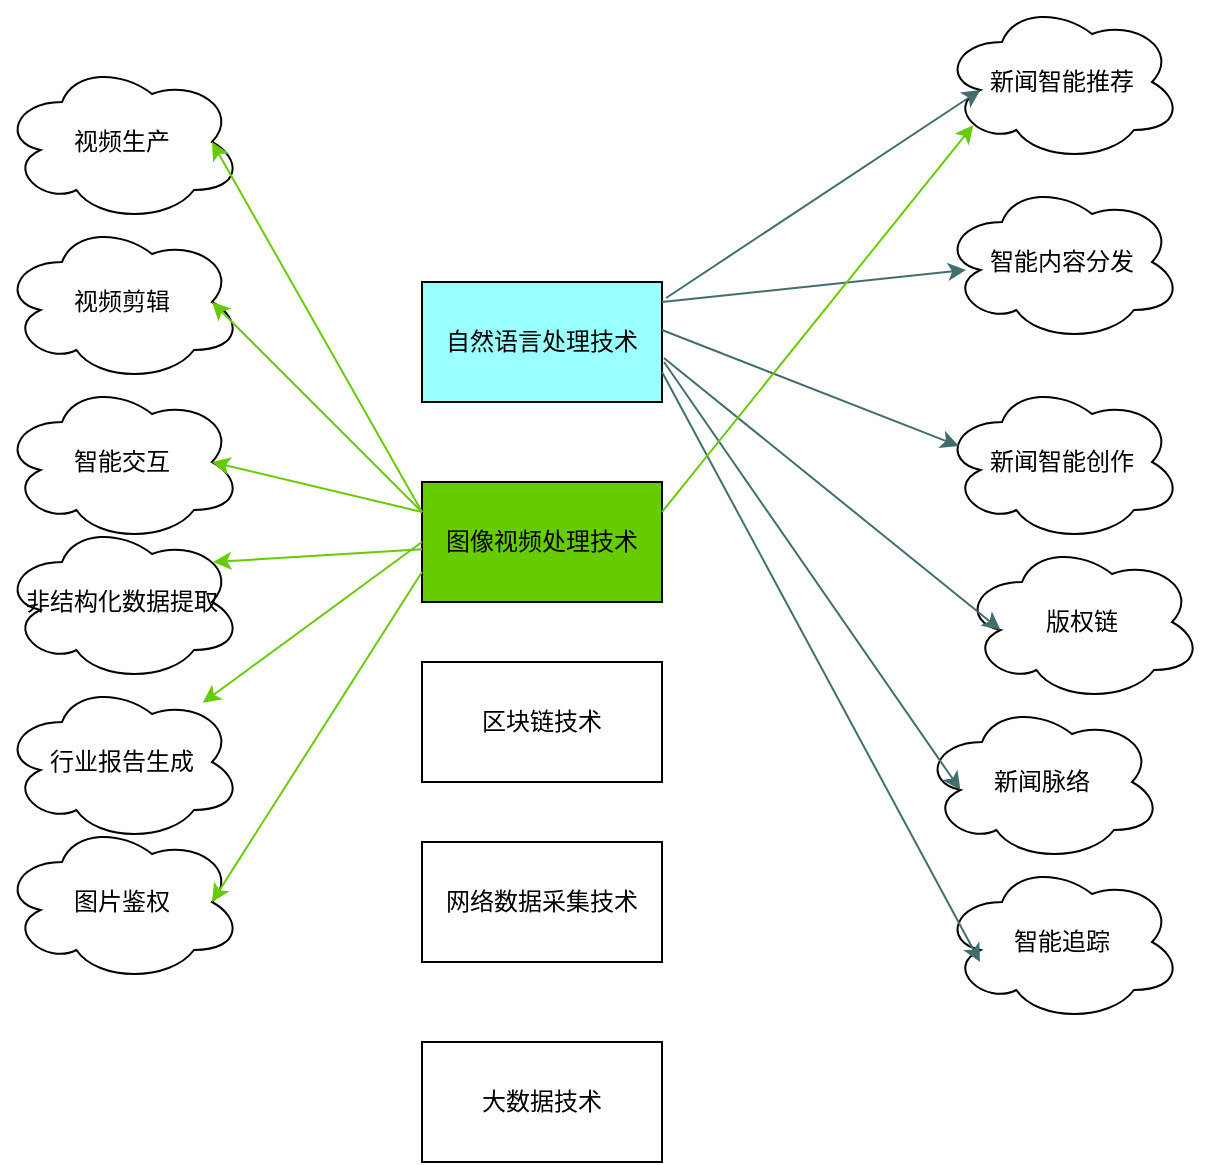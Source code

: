 <mxfile version="14.7.1" type="github">
  <diagram id="Hf1YYj-2--Os9QsoZA_u" name="Page-1">
    <mxGraphModel dx="1426" dy="793" grid="1" gridSize="10" guides="1" tooltips="1" connect="1" arrows="1" fold="1" page="1" pageScale="1" pageWidth="827" pageHeight="1169" math="0" shadow="0">
      <root>
        <mxCell id="0" />
        <mxCell id="1" parent="0" />
        <mxCell id="azWivLgqcrbx1NGYGaVv-1" value="自然语言处理技术" style="rounded=0;whiteSpace=wrap;html=1;fillColor=#99FFFF;" vertex="1" parent="1">
          <mxGeometry x="260" y="200" width="120" height="60" as="geometry" />
        </mxCell>
        <mxCell id="azWivLgqcrbx1NGYGaVv-2" value="图像视频处理技术" style="rounded=0;whiteSpace=wrap;html=1;fillColor=#66CC00;" vertex="1" parent="1">
          <mxGeometry x="260" y="300" width="120" height="60" as="geometry" />
        </mxCell>
        <mxCell id="azWivLgqcrbx1NGYGaVv-3" value="区块链技术" style="whiteSpace=wrap;html=1;" vertex="1" parent="1">
          <mxGeometry x="260" y="390" width="120" height="60" as="geometry" />
        </mxCell>
        <mxCell id="azWivLgqcrbx1NGYGaVv-4" value="网络数据采集技术" style="whiteSpace=wrap;html=1;" vertex="1" parent="1">
          <mxGeometry x="260" y="480" width="120" height="60" as="geometry" />
        </mxCell>
        <mxCell id="azWivLgqcrbx1NGYGaVv-5" value="大数据技术" style="whiteSpace=wrap;html=1;" vertex="1" parent="1">
          <mxGeometry x="260" y="580" width="120" height="60" as="geometry" />
        </mxCell>
        <mxCell id="azWivLgqcrbx1NGYGaVv-7" value="新闻智能推荐" style="ellipse;shape=cloud;whiteSpace=wrap;html=1;" vertex="1" parent="1">
          <mxGeometry x="520" y="60" width="120" height="80" as="geometry" />
        </mxCell>
        <mxCell id="azWivLgqcrbx1NGYGaVv-8" value="智能内容分发" style="ellipse;shape=cloud;whiteSpace=wrap;html=1;" vertex="1" parent="1">
          <mxGeometry x="520" y="150" width="120" height="80" as="geometry" />
        </mxCell>
        <mxCell id="azWivLgqcrbx1NGYGaVv-9" value="新闻智能创作" style="ellipse;shape=cloud;whiteSpace=wrap;html=1;" vertex="1" parent="1">
          <mxGeometry x="520" y="250" width="120" height="80" as="geometry" />
        </mxCell>
        <mxCell id="azWivLgqcrbx1NGYGaVv-10" value="版权链" style="ellipse;shape=cloud;whiteSpace=wrap;html=1;" vertex="1" parent="1">
          <mxGeometry x="530" y="330" width="120" height="80" as="geometry" />
        </mxCell>
        <mxCell id="azWivLgqcrbx1NGYGaVv-11" value="新闻脉络" style="ellipse;shape=cloud;whiteSpace=wrap;html=1;" vertex="1" parent="1">
          <mxGeometry x="510" y="410" width="120" height="80" as="geometry" />
        </mxCell>
        <mxCell id="azWivLgqcrbx1NGYGaVv-13" value="智能追踪" style="ellipse;shape=cloud;whiteSpace=wrap;html=1;" vertex="1" parent="1">
          <mxGeometry x="520" y="490" width="120" height="80" as="geometry" />
        </mxCell>
        <mxCell id="azWivLgqcrbx1NGYGaVv-14" value="" style="endArrow=classic;html=1;exitX=1.017;exitY=0.133;exitDx=0;exitDy=0;entryX=0.16;entryY=0.55;entryDx=0;entryDy=0;entryPerimeter=0;exitPerimeter=0;strokeColor=#426E6E;" edge="1" parent="1" source="azWivLgqcrbx1NGYGaVv-1" target="azWivLgqcrbx1NGYGaVv-7">
          <mxGeometry width="50" height="50" relative="1" as="geometry">
            <mxPoint x="520" y="500" as="sourcePoint" />
            <mxPoint x="570" y="450" as="targetPoint" />
          </mxGeometry>
        </mxCell>
        <mxCell id="azWivLgqcrbx1NGYGaVv-15" value="" style="endArrow=classic;html=1;entryX=0.1;entryY=0.55;entryDx=0;entryDy=0;entryPerimeter=0;strokeColor=#426E6E;" edge="1" parent="1" target="azWivLgqcrbx1NGYGaVv-8">
          <mxGeometry width="50" height="50" relative="1" as="geometry">
            <mxPoint x="380" y="210" as="sourcePoint" />
            <mxPoint x="539.2" y="264" as="targetPoint" />
          </mxGeometry>
        </mxCell>
        <mxCell id="azWivLgqcrbx1NGYGaVv-16" value="" style="endArrow=classic;html=1;exitX=1.008;exitY=0.633;exitDx=0;exitDy=0;exitPerimeter=0;entryX=0.16;entryY=0.55;entryDx=0;entryDy=0;entryPerimeter=0;strokeColor=#426E6E;" edge="1" parent="1" source="azWivLgqcrbx1NGYGaVv-1" target="azWivLgqcrbx1NGYGaVv-10">
          <mxGeometry width="50" height="50" relative="1" as="geometry">
            <mxPoint x="380" y="245" as="sourcePoint" />
            <mxPoint x="530" y="360" as="targetPoint" />
          </mxGeometry>
        </mxCell>
        <mxCell id="azWivLgqcrbx1NGYGaVv-17" value="" style="endArrow=classic;html=1;exitX=1;exitY=0.4;exitDx=0;exitDy=0;entryX=0.07;entryY=0.4;entryDx=0;entryDy=0;entryPerimeter=0;exitPerimeter=0;strokeColor=#426E6E;" edge="1" parent="1" source="azWivLgqcrbx1NGYGaVv-1" target="azWivLgqcrbx1NGYGaVv-9">
          <mxGeometry width="50" height="50" relative="1" as="geometry">
            <mxPoint x="390" y="255" as="sourcePoint" />
            <mxPoint x="529.96" y="537.04" as="targetPoint" />
          </mxGeometry>
        </mxCell>
        <mxCell id="azWivLgqcrbx1NGYGaVv-18" value="" style="endArrow=classic;html=1;entryX=0.16;entryY=0.55;entryDx=0;entryDy=0;entryPerimeter=0;strokeColor=#426E6E;" edge="1" parent="1" target="azWivLgqcrbx1NGYGaVv-11">
          <mxGeometry width="50" height="50" relative="1" as="geometry">
            <mxPoint x="381" y="240" as="sourcePoint" />
            <mxPoint x="530" y="600" as="targetPoint" />
          </mxGeometry>
        </mxCell>
        <mxCell id="azWivLgqcrbx1NGYGaVv-19" value="" style="endArrow=classic;html=1;exitX=1;exitY=0.75;exitDx=0;exitDy=0;strokeColor=#426E6E;" edge="1" parent="1" source="azWivLgqcrbx1NGYGaVv-1">
          <mxGeometry width="50" height="50" relative="1" as="geometry">
            <mxPoint x="390.96" y="262.98" as="sourcePoint" />
            <mxPoint x="539" y="540" as="targetPoint" />
          </mxGeometry>
        </mxCell>
        <mxCell id="azWivLgqcrbx1NGYGaVv-20" value="视频生产" style="ellipse;shape=cloud;whiteSpace=wrap;html=1;" vertex="1" parent="1">
          <mxGeometry x="50" y="90" width="120" height="80" as="geometry" />
        </mxCell>
        <mxCell id="azWivLgqcrbx1NGYGaVv-21" value="视频剪辑" style="ellipse;shape=cloud;whiteSpace=wrap;html=1;" vertex="1" parent="1">
          <mxGeometry x="50" y="170" width="120" height="80" as="geometry" />
        </mxCell>
        <mxCell id="azWivLgqcrbx1NGYGaVv-22" value="智能交互" style="ellipse;shape=cloud;whiteSpace=wrap;html=1;" vertex="1" parent="1">
          <mxGeometry x="50" y="250" width="120" height="80" as="geometry" />
        </mxCell>
        <mxCell id="azWivLgqcrbx1NGYGaVv-23" value="非结构化数据提取" style="ellipse;shape=cloud;whiteSpace=wrap;html=1;" vertex="1" parent="1">
          <mxGeometry x="50" y="320" width="120" height="80" as="geometry" />
        </mxCell>
        <mxCell id="azWivLgqcrbx1NGYGaVv-24" value="行业报告生成" style="ellipse;shape=cloud;whiteSpace=wrap;html=1;" vertex="1" parent="1">
          <mxGeometry x="50" y="400" width="120" height="80" as="geometry" />
        </mxCell>
        <mxCell id="azWivLgqcrbx1NGYGaVv-25" value="图片鉴权" style="ellipse;shape=cloud;whiteSpace=wrap;html=1;" vertex="1" parent="1">
          <mxGeometry x="50" y="470" width="120" height="80" as="geometry" />
        </mxCell>
        <mxCell id="azWivLgqcrbx1NGYGaVv-26" value="" style="endArrow=classic;html=1;exitX=0;exitY=0.25;exitDx=0;exitDy=0;entryX=0.875;entryY=0.5;entryDx=0;entryDy=0;entryPerimeter=0;strokeColor=#66CC00;" edge="1" parent="1" source="azWivLgqcrbx1NGYGaVv-2" target="azWivLgqcrbx1NGYGaVv-20">
          <mxGeometry width="50" height="50" relative="1" as="geometry">
            <mxPoint x="490" y="490" as="sourcePoint" />
            <mxPoint x="150" y="130" as="targetPoint" />
          </mxGeometry>
        </mxCell>
        <mxCell id="azWivLgqcrbx1NGYGaVv-27" value="" style="endArrow=classic;html=1;exitX=0;exitY=0.25;exitDx=0;exitDy=0;entryX=0.875;entryY=0.5;entryDx=0;entryDy=0;entryPerimeter=0;strokeColor=#66CC00;" edge="1" parent="1" source="azWivLgqcrbx1NGYGaVv-2" target="azWivLgqcrbx1NGYGaVv-21">
          <mxGeometry width="50" height="50" relative="1" as="geometry">
            <mxPoint x="490" y="490" as="sourcePoint" />
            <mxPoint x="540" y="440" as="targetPoint" />
          </mxGeometry>
        </mxCell>
        <mxCell id="azWivLgqcrbx1NGYGaVv-28" value="" style="endArrow=classic;html=1;exitX=0;exitY=0.25;exitDx=0;exitDy=0;entryX=0.875;entryY=0.5;entryDx=0;entryDy=0;entryPerimeter=0;strokeColor=#66CC00;" edge="1" parent="1" source="azWivLgqcrbx1NGYGaVv-2" target="azWivLgqcrbx1NGYGaVv-22">
          <mxGeometry width="50" height="50" relative="1" as="geometry">
            <mxPoint x="490" y="490" as="sourcePoint" />
            <mxPoint x="540" y="440" as="targetPoint" />
          </mxGeometry>
        </mxCell>
        <mxCell id="azWivLgqcrbx1NGYGaVv-29" value="" style="endArrow=classic;html=1;entryX=0.88;entryY=0.25;entryDx=0;entryDy=0;entryPerimeter=0;strokeColor=#66CC00;" edge="1" parent="1" source="azWivLgqcrbx1NGYGaVv-2" target="azWivLgqcrbx1NGYGaVv-23">
          <mxGeometry width="50" height="50" relative="1" as="geometry">
            <mxPoint x="270" y="325" as="sourcePoint" />
            <mxPoint x="165" y="300" as="targetPoint" />
          </mxGeometry>
        </mxCell>
        <mxCell id="azWivLgqcrbx1NGYGaVv-30" value="" style="endArrow=classic;html=1;exitX=0;exitY=0.5;exitDx=0;exitDy=0;strokeColor=#66CC00;" edge="1" parent="1" source="azWivLgqcrbx1NGYGaVv-2" target="azWivLgqcrbx1NGYGaVv-24">
          <mxGeometry width="50" height="50" relative="1" as="geometry">
            <mxPoint x="270" y="325" as="sourcePoint" />
            <mxPoint x="165.6" y="350" as="targetPoint" />
          </mxGeometry>
        </mxCell>
        <mxCell id="azWivLgqcrbx1NGYGaVv-31" value="" style="endArrow=classic;html=1;exitX=0;exitY=0.75;exitDx=0;exitDy=0;entryX=0.875;entryY=0.5;entryDx=0;entryDy=0;entryPerimeter=0;strokeColor=#66CC00;" edge="1" parent="1" source="azWivLgqcrbx1NGYGaVv-2" target="azWivLgqcrbx1NGYGaVv-25">
          <mxGeometry width="50" height="50" relative="1" as="geometry">
            <mxPoint x="270" y="340" as="sourcePoint" />
            <mxPoint x="160.36" y="420.402" as="targetPoint" />
          </mxGeometry>
        </mxCell>
        <mxCell id="azWivLgqcrbx1NGYGaVv-32" value="" style="endArrow=classic;html=1;exitX=1;exitY=0.25;exitDx=0;exitDy=0;entryX=0.13;entryY=0.77;entryDx=0;entryDy=0;entryPerimeter=0;strokeColor=#66CC00;" edge="1" parent="1" source="azWivLgqcrbx1NGYGaVv-2" target="azWivLgqcrbx1NGYGaVv-7">
          <mxGeometry width="50" height="50" relative="1" as="geometry">
            <mxPoint x="390" y="255" as="sourcePoint" />
            <mxPoint x="549" y="550" as="targetPoint" />
          </mxGeometry>
        </mxCell>
      </root>
    </mxGraphModel>
  </diagram>
</mxfile>
